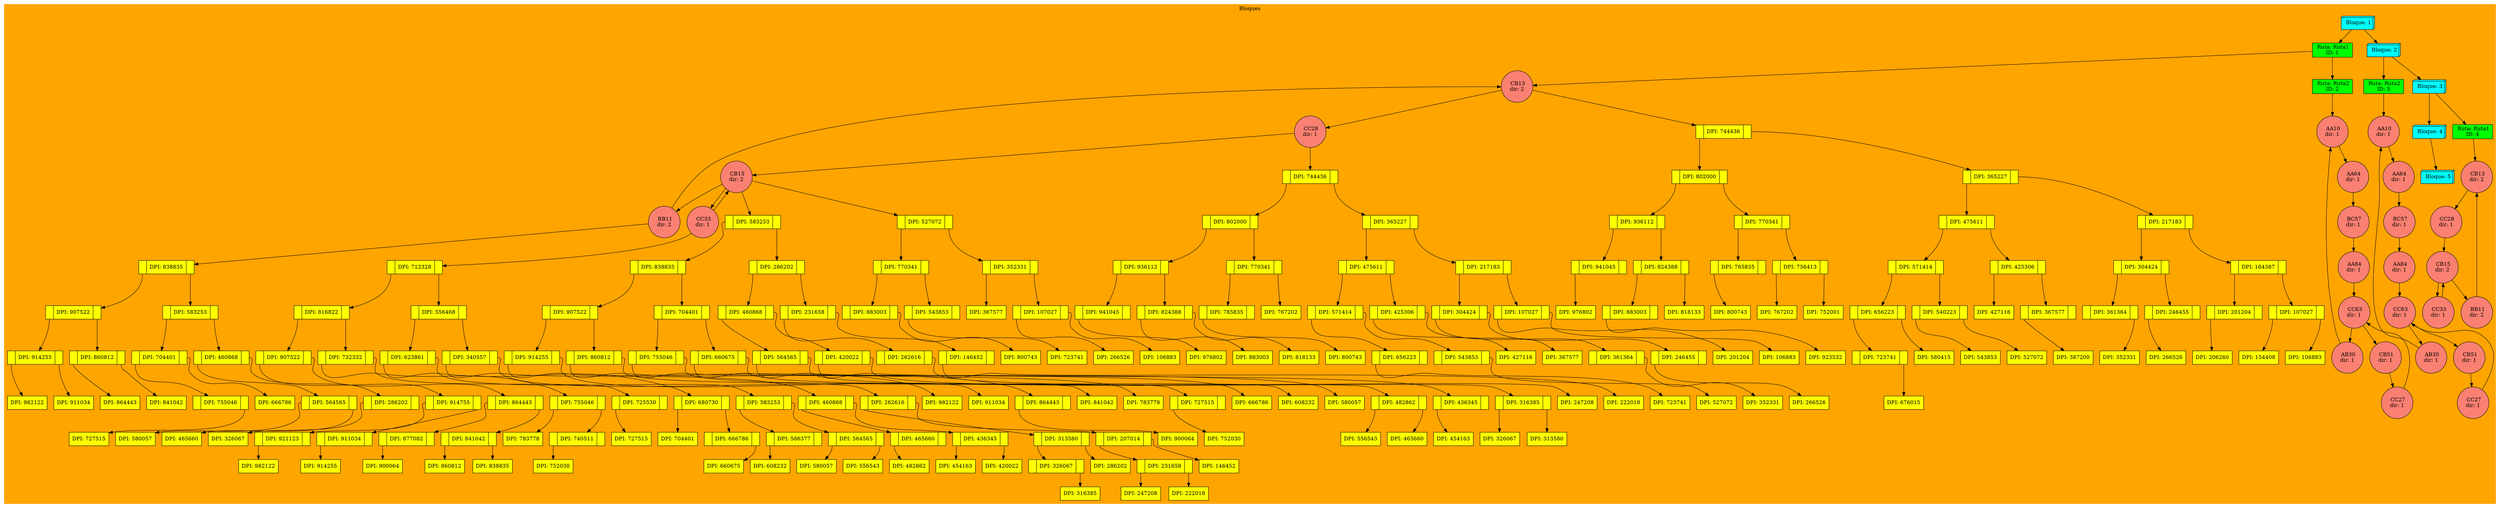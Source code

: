 digraph structs {
 node [shape=record];
 subgraph cluster_1 {
node [style=filled];
"NodoB0"
[ label=" Bloque: 1",shape=box3d,fillcolor=cyan];
"NodoL10"
[ label=" Ruta: Ruta1&#92;nID: 1",shape=box,fillcolor=green];
"NodoG1Ruta1CB13"
[ label=" CB13&#92;ndir: 1",shape=circle,fillcolor=salmon];
"NodoV5"[ label="<C1>| DPI: 744436|<C0>",fillcolor=yellow];
"NodoV0"[ label="<C1>| DPI: 365227|<C0>",fillcolor=yellow];
"NodoV18"[ label="<C1>| DPI: 217183|<C0>",fillcolor=yellow];
"NodoV31"[ label="<C1>| DPI: 164387|<C0>",fillcolor=yellow];
"NodoV22"[ label="<C1>| DPI: 107027|<C0>",fillcolor=yellow];
"NodoV25"[ label=" DPI: 106883",fillcolor=yellow];
NodoV22:C0->NodoV25
"NodoV39"[ label=" DPI: 154408",fillcolor=yellow];
NodoV22:C1->NodoV39
NodoV31:C0->NodoV22
"NodoV3"[ label="<C1>| DPI: 201204|<C0>",fillcolor=yellow];
"NodoV40"[ label=" DPI: 206260",fillcolor=yellow];
NodoV3:C1->NodoV40
NodoV31:C1->NodoV3
NodoV18:C0->NodoV31
"NodoV1"[ label="<C1>| DPI: 304424|<C0>",fillcolor=yellow];
"NodoV14"[ label="<C1>| DPI: 246455|<C0>",fillcolor=yellow];
"NodoV27"[ label=" DPI: 266526",fillcolor=yellow];
NodoV14:C1->NodoV27
NodoV1:C0->NodoV14
"NodoV10"[ label="<C1>| DPI: 361364|<C0>",fillcolor=yellow];
"NodoV26"[ label=" DPI: 352331",fillcolor=yellow];
NodoV10:C0->NodoV26
NodoV1:C1->NodoV10
NodoV18:C1->NodoV1
NodoV0:C0->NodoV18
"NodoV13"[ label="<C1>| DPI: 475611|<C0>",fillcolor=yellow];
"NodoV16"[ label="<C1>| DPI: 425306|<C0>",fillcolor=yellow];
"NodoV28"[ label="<C1>| DPI: 367577|<C0>",fillcolor=yellow];
"NodoV36"[ label=" DPI: 387200",fillcolor=yellow];
NodoV28:C1->NodoV36
NodoV16:C0->NodoV28
"NodoV8"[ label=" DPI: 427116",fillcolor=yellow];
NodoV16:C1->NodoV8
NodoV13:C0->NodoV16
"NodoV7"[ label="<C1>| DPI: 571414|<C0>",fillcolor=yellow];
"NodoV33"[ label="<C1>| DPI: 540223|<C0>",fillcolor=yellow];
"NodoV29"[ label=" DPI: 527072",fillcolor=yellow];
NodoV33:C0->NodoV29
"NodoV24"[ label=" DPI: 543853",fillcolor=yellow];
NodoV33:C1->NodoV24
NodoV7:C0->NodoV33
"NodoV11"[ label="<C1>| DPI: 656223|<C0>",fillcolor=yellow];
"NodoV35"[ label=" DPI: 580415",fillcolor=yellow];
NodoV11:C0->NodoV35
"NodoV30"[ label="<C1>| DPI: 723741|<C0>",fillcolor=yellow];
"NodoV37"[ label=" DPI: 676015",fillcolor=yellow];
NodoV30:C0->NodoV37
NodoV11:C1->NodoV30
NodoV7:C1->NodoV11
NodoV13:C1->NodoV7
NodoV0:C1->NodoV13
NodoV5:C0->NodoV0
"NodoV4"[ label="<C1>| DPI: 802000|<C0>",fillcolor=yellow];
"NodoV20"[ label="<C1>| DPI: 770341|<C0>",fillcolor=yellow];
"NodoV38"[ label="<C1>| DPI: 756413|<C0>",fillcolor=yellow];
"NodoV32"[ label=" DPI: 752001",fillcolor=yellow];
NodoV38:C0->NodoV32
"NodoV15"[ label=" DPI: 767202",fillcolor=yellow];
NodoV38:C1->NodoV15
NodoV20:C0->NodoV38
"NodoV6"[ label="<C1>| DPI: 785835|<C0>",fillcolor=yellow];
"NodoV23"[ label=" DPI: 800743",fillcolor=yellow];
NodoV6:C1->NodoV23
NodoV20:C1->NodoV6
NodoV4:C0->NodoV20
"NodoV9"[ label="<C1>| DPI: 936112|<C0>",fillcolor=yellow];
"NodoV17"[ label="<C1>| DPI: 824388|<C0>",fillcolor=yellow];
"NodoV19"[ label=" DPI: 818133",fillcolor=yellow];
NodoV17:C0->NodoV19
"NodoV21"[ label="<C1>| DPI: 883003|<C0>",fillcolor=yellow];
"NodoV34"[ label=" DPI: 923532",fillcolor=yellow];
NodoV21:C1->NodoV34
NodoV17:C1->NodoV21
NodoV9:C0->NodoV17
"NodoV2"[ label="<C1>| DPI: 941045|<C0>",fillcolor=yellow];
"NodoV12"[ label=" DPI: 976802",fillcolor=yellow];
NodoV2:C1->NodoV12
NodoV9:C1->NodoV2
NodoV4:C1->NodoV9
NodoV5:C1->NodoV4
"NodoG1Ruta1CC28"
[ label=" CC28&#92;ndir: 1",shape=circle,fillcolor=salmon];
"NodoV46"[ label="<C1>| DPI: 744436|<C0>",fillcolor=yellow];
"NodoV41"[ label="<C1>| DPI: 365227|<C0>",fillcolor=yellow];
"NodoV59"[ label="<C1>| DPI: 217183|<C0>",fillcolor=yellow];
"NodoV63"[ label="<C1>| DPI: 107027|<C0>",fillcolor=yellow];
"NodoV66"[ label=" DPI: 106883",fillcolor=yellow];
NodoV63:C0->NodoV66
"NodoV44"[ label=" DPI: 201204",fillcolor=yellow];
NodoV63:C1->NodoV44
NodoV59:C0->NodoV63
"NodoV42"[ label="<C1>| DPI: 304424|<C0>",fillcolor=yellow];
"NodoV55"[ label="<C1>| DPI: 246455|<C0>",fillcolor=yellow];
"NodoV68"[ label=" DPI: 266526",fillcolor=yellow];
NodoV55:C1->NodoV68
NodoV42:C0->NodoV55
"NodoV51"[ label="<C1>| DPI: 361364|<C0>",fillcolor=yellow];
"NodoV67"[ label=" DPI: 352331",fillcolor=yellow];
NodoV51:C0->NodoV67
NodoV42:C1->NodoV51
NodoV59:C1->NodoV42
NodoV41:C0->NodoV59
"NodoV54"[ label="<C1>| DPI: 475611|<C0>",fillcolor=yellow];
"NodoV57"[ label="<C1>| DPI: 425306|<C0>",fillcolor=yellow];
"NodoV69"[ label=" DPI: 367577",fillcolor=yellow];
NodoV57:C0->NodoV69
"NodoV49"[ label=" DPI: 427116",fillcolor=yellow];
NodoV57:C1->NodoV49
NodoV54:C0->NodoV57
"NodoV48"[ label="<C1>| DPI: 571414|<C0>",fillcolor=yellow];
"NodoV65"[ label="<C1>| DPI: 543853|<C0>",fillcolor=yellow];
"NodoV70"[ label=" DPI: 527072",fillcolor=yellow];
NodoV65:C0->NodoV70
NodoV48:C0->NodoV65
"NodoV52"[ label="<C1>| DPI: 656223|<C0>",fillcolor=yellow];
"NodoV71"[ label=" DPI: 723741",fillcolor=yellow];
NodoV52:C1->NodoV71
NodoV48:C1->NodoV52
NodoV54:C1->NodoV48
NodoV41:C1->NodoV54
NodoV46:C0->NodoV41
"NodoV45"[ label="<C1>| DPI: 802000|<C0>",fillcolor=yellow];
"NodoV61"[ label="<C1>| DPI: 770341|<C0>",fillcolor=yellow];
"NodoV56"[ label=" DPI: 767202",fillcolor=yellow];
NodoV61:C0->NodoV56
"NodoV47"[ label="<C1>| DPI: 785835|<C0>",fillcolor=yellow];
"NodoV64"[ label=" DPI: 800743",fillcolor=yellow];
NodoV47:C1->NodoV64
NodoV61:C1->NodoV47
NodoV45:C0->NodoV61
"NodoV50"[ label="<C1>| DPI: 936112|<C0>",fillcolor=yellow];
"NodoV58"[ label="<C1>| DPI: 824388|<C0>",fillcolor=yellow];
"NodoV60"[ label=" DPI: 818133",fillcolor=yellow];
NodoV58:C0->NodoV60
"NodoV62"[ label=" DPI: 883003",fillcolor=yellow];
NodoV58:C1->NodoV62
NodoV50:C0->NodoV58
"NodoV43"[ label="<C1>| DPI: 941045|<C0>",fillcolor=yellow];
"NodoV53"[ label=" DPI: 976802",fillcolor=yellow];
NodoV43:C1->NodoV53
NodoV50:C1->NodoV43
NodoV45:C1->NodoV50
NodoV46:C1->NodoV45
"NodoG1Ruta1CB15"
[ label=" CB15&#92;ndir: 1",shape=circle,fillcolor=salmon];
"NodoV81"[ label="<C1>| DPI: 527072|<C0>",fillcolor=yellow];
"NodoV78"[ label="<C1>| DPI: 352331|<C0>",fillcolor=yellow];
"NodoV74"[ label="<C1>| DPI: 107027|<C0>",fillcolor=yellow];
"NodoV77"[ label=" DPI: 106883",fillcolor=yellow];
NodoV74:C0->NodoV77
"NodoV79"[ label=" DPI: 266526",fillcolor=yellow];
NodoV74:C1->NodoV79
NodoV78:C0->NodoV74
"NodoV80"[ label=" DPI: 367577",fillcolor=yellow];
NodoV78:C1->NodoV80
NodoV81:C0->NodoV78
"NodoV72"[ label="<C1>| DPI: 770341|<C0>",fillcolor=yellow];
"NodoV76"[ label="<C1>| DPI: 543853|<C0>",fillcolor=yellow];
"NodoV82"[ label=" DPI: 723741",fillcolor=yellow];
NodoV76:C1->NodoV82
NodoV72:C0->NodoV76
"NodoV73"[ label="<C1>| DPI: 883003|<C0>",fillcolor=yellow];
"NodoV75"[ label=" DPI: 800743",fillcolor=yellow];
NodoV73:C0->NodoV75
NodoV72:C1->NodoV73
NodoV81:C1->NodoV72
"NodoG1Ruta1CC33"
[ label=" CC33&#92;ndir: 1",shape=circle,fillcolor=salmon];
"NodoV85"[ label="<C1>| DPI: 712328|<C0>",fillcolor=yellow];
"NodoV84"[ label="<C1>| DPI: 556468|<C0>",fillcolor=yellow];
"NodoV83"[ label="<C1>| DPI: 340557|<C0>",fillcolor=yellow];
"NodoV116"[ label="<C1>| DPI: 262616|<C0>",fillcolor=yellow];
"NodoV92"[ label="<C1>| DPI: 207014|<C0>",fillcolor=yellow];
"NodoV118"[ label=" DPI: 146452",fillcolor=yellow];
NodoV92:C0->NodoV118
"NodoV119"[ label="<C1>| DPI: 231658|<C0>",fillcolor=yellow];
"NodoV122"[ label=" DPI: 222018",fillcolor=yellow];
NodoV119:C0->NodoV122
"NodoV126"[ label=" DPI: 247208",fillcolor=yellow];
NodoV119:C1->NodoV126
NodoV92:C1->NodoV119
NodoV116:C0->NodoV92
"NodoV128"[ label="<C1>| DPI: 313580|<C0>",fillcolor=yellow];
"NodoV102"[ label=" DPI: 286202",fillcolor=yellow];
NodoV128:C0->NodoV102
"NodoV108"[ label="<C1>| DPI: 326067|<C0>",fillcolor=yellow];
"NodoV131"[ label=" DPI: 316385",fillcolor=yellow];
NodoV108:C0->NodoV131
NodoV128:C1->NodoV108
NodoV116:C1->NodoV128
NodoV83:C0->NodoV116
"NodoV107"[ label="<C1>| DPI: 460868|<C0>",fillcolor=yellow];
"NodoV120"[ label="<C1>| DPI: 436345|<C0>",fillcolor=yellow];
"NodoV121"[ label=" DPI: 420022",fillcolor=yellow];
NodoV120:C0->NodoV121
"NodoV129"[ label=" DPI: 454163",fillcolor=yellow];
NodoV120:C1->NodoV129
NodoV107:C0->NodoV120
"NodoV106"[ label="<C1>| DPI: 465660|<C0>",fillcolor=yellow];
"NodoV132"[ label=" DPI: 482862",fillcolor=yellow];
NodoV106:C1->NodoV132
NodoV107:C1->NodoV106
NodoV83:C1->NodoV107
NodoV84:C0->NodoV83
"NodoV88"[ label="<C1>| DPI: 623861|<C0>",fillcolor=yellow];
"NodoV103"[ label="<C1>| DPI: 583253|<C0>",fillcolor=yellow];
"NodoV114"[ label="<C1>| DPI: 564565|<C0>",fillcolor=yellow];
"NodoV123"[ label=" DPI: 556543",fillcolor=yellow];
NodoV114:C0->NodoV123
"NodoV112"[ label=" DPI: 580057",fillcolor=yellow];
NodoV114:C1->NodoV112
NodoV103:C0->NodoV114
"NodoV90"[ label="<C1>| DPI: 586377|<C0>",fillcolor=yellow];
"NodoV127"[ label=" DPI: 608232",fillcolor=yellow];
NodoV90:C1->NodoV127
NodoV103:C1->NodoV90
NodoV88:C0->NodoV103
"NodoV89"[ label="<C1>| DPI: 680730|<C0>",fillcolor=yellow];
"NodoV101"[ label="<C1>| DPI: 666786|<C0>",fillcolor=yellow];
"NodoV117"[ label=" DPI: 660675",fillcolor=yellow];
NodoV101:C0->NodoV117
NodoV89:C0->NodoV101
"NodoV110"[ label=" DPI: 704401",fillcolor=yellow];
NodoV89:C1->NodoV110
NodoV88:C1->NodoV89
NodoV84:C1->NodoV88
NodoV85:C0->NodoV84
"NodoV87"[ label="<C1>| DPI: 816822|<C0>",fillcolor=yellow];
"NodoV95"[ label="<C1>| DPI: 732332|<C0>",fillcolor=yellow];
"NodoV86"[ label="<C1>| DPI: 725530|<C0>",fillcolor=yellow];
"NodoV115"[ label=" DPI: 727515",fillcolor=yellow];
NodoV86:C1->NodoV115
NodoV95:C0->NodoV86
"NodoV104"[ label="<C1>| DPI: 755046|<C0>",fillcolor=yellow];
"NodoV96"[ label="<C1>| DPI: 740511|<C0>",fillcolor=yellow];
"NodoV130"[ label=" DPI: 752030",fillcolor=yellow];
NodoV96:C1->NodoV130
NodoV104:C0->NodoV96
"NodoV124"[ label=" DPI: 783778",fillcolor=yellow];
NodoV104:C1->NodoV124
NodoV95:C1->NodoV104
NodoV87:C0->NodoV95
"NodoV98"[ label="<C1>| DPI: 907522|<C0>",fillcolor=yellow];
"NodoV97"[ label="<C1>| DPI: 864443|<C0>",fillcolor=yellow];
"NodoV113"[ label="<C1>| DPI: 841042|<C0>",fillcolor=yellow];
"NodoV100"[ label=" DPI: 838835",fillcolor=yellow];
NodoV113:C0->NodoV100
"NodoV105"[ label=" DPI: 860812",fillcolor=yellow];
NodoV113:C1->NodoV105
NodoV97:C0->NodoV113
"NodoV93"[ label="<C1>| DPI: 877082|<C0>",fillcolor=yellow];
"NodoV125"[ label=" DPI: 900064",fillcolor=yellow];
NodoV93:C1->NodoV125
NodoV97:C1->NodoV93
NodoV98:C0->NodoV97
"NodoV91"[ label="<C1>| DPI: 914755|<C0>",fillcolor=yellow];
"NodoV99"[ label="<C1>| DPI: 911034|<C0>",fillcolor=yellow];
"NodoV109"[ label=" DPI: 914255",fillcolor=yellow];
NodoV99:C1->NodoV109
NodoV91:C0->NodoV99
"NodoV94"[ label="<C1>| DPI: 921123|<C0>",fillcolor=yellow];
"NodoV111"[ label=" DPI: 982122",fillcolor=yellow];
NodoV94:C1->NodoV111
NodoV91:C1->NodoV94
NodoV98:C1->NodoV91
NodoV87:C1->NodoV98
NodoV85:C1->NodoV87
"NodoG1Ruta1CB15"
[ label=" CB15&#92;ndir: 2",shape=circle,fillcolor=salmon];
"NodoV139"[ label="<C1>| DPI: 583253|<C0>",fillcolor=yellow];
"NodoV138"[ label="<C1>| DPI: 286202|<C0>",fillcolor=yellow];
"NodoV155"[ label="<C1>| DPI: 231658|<C0>",fillcolor=yellow];
"NodoV154"[ label="<C1>| DPI: 146452|<C0>",fillcolor=yellow];
"NodoV158"[ label=" DPI: 222018",fillcolor=yellow];
NodoV154:C1->NodoV158
NodoV155:C0->NodoV154
"NodoV152"[ label="<C1>| DPI: 262616|<C0>",fillcolor=yellow];
"NodoV162"[ label=" DPI: 247208",fillcolor=yellow];
NodoV152:C0->NodoV162
NodoV155:C1->NodoV152
NodoV138:C0->NodoV155
"NodoV143"[ label="<C1>| DPI: 460868|<C0>",fillcolor=yellow];
"NodoV157"[ label="<C1>| DPI: 420022|<C0>",fillcolor=yellow];
"NodoV167"[ label="<C1>| DPI: 316385|<C0>",fillcolor=yellow];
"NodoV164"[ label=" DPI: 313580",fillcolor=yellow];
NodoV167:C0->NodoV164
"NodoV144"[ label=" DPI: 326067",fillcolor=yellow];
NodoV167:C1->NodoV144
NodoV157:C0->NodoV167
"NodoV156"[ label="<C1>| DPI: 436345|<C0>",fillcolor=yellow];
"NodoV165"[ label=" DPI: 454163",fillcolor=yellow];
NodoV156:C1->NodoV165
NodoV157:C1->NodoV156
NodoV143:C0->NodoV157
"NodoV150"[ label="<C1>| DPI: 564565|<C0>",fillcolor=yellow];
"NodoV168"[ label="<C1>| DPI: 482862|<C0>",fillcolor=yellow];
"NodoV142"[ label=" DPI: 465660",fillcolor=yellow];
NodoV168:C0->NodoV142
"NodoV159"[ label=" DPI: 556543",fillcolor=yellow];
NodoV168:C1->NodoV159
NodoV150:C0->NodoV168
"NodoV148"[ label=" DPI: 580057",fillcolor=yellow];
NodoV150:C1->NodoV148
NodoV143:C1->NodoV150
NodoV138:C1->NodoV143
NodoV139:C0->NodoV138
"NodoV136"[ label="<C1>| DPI: 838835|<C0>",fillcolor=yellow];
"NodoV146"[ label="<C1>| DPI: 704401|<C0>",fillcolor=yellow];
"NodoV153"[ label="<C1>| DPI: 660675|<C0>",fillcolor=yellow];
"NodoV163"[ label=" DPI: 608232",fillcolor=yellow];
NodoV153:C0->NodoV163
"NodoV137"[ label=" DPI: 666786",fillcolor=yellow];
NodoV153:C1->NodoV137
NodoV146:C0->NodoV153
"NodoV140"[ label="<C1>| DPI: 755046|<C0>",fillcolor=yellow];
"NodoV151"[ label="<C1>| DPI: 727515|<C0>",fillcolor=yellow];
"NodoV166"[ label=" DPI: 752030",fillcolor=yellow];
NodoV151:C1->NodoV166
NodoV140:C0->NodoV151
"NodoV160"[ label=" DPI: 783778",fillcolor=yellow];
NodoV140:C1->NodoV160
NodoV146:C1->NodoV140
NodoV136:C0->NodoV146
"NodoV134"[ label="<C1>| DPI: 907522|<C0>",fillcolor=yellow];
"NodoV141"[ label="<C1>| DPI: 860812|<C0>",fillcolor=yellow];
"NodoV149"[ label=" DPI: 841042",fillcolor=yellow];
NodoV141:C0->NodoV149
"NodoV133"[ label="<C1>| DPI: 864443|<C0>",fillcolor=yellow];
"NodoV161"[ label=" DPI: 900064",fillcolor=yellow];
NodoV133:C1->NodoV161
NodoV141:C1->NodoV133
NodoV134:C0->NodoV141
"NodoV145"[ label="<C1>| DPI: 914255|<C0>",fillcolor=yellow];
"NodoV135"[ label=" DPI: 911034",fillcolor=yellow];
NodoV145:C0->NodoV135
"NodoV147"[ label=" DPI: 982122",fillcolor=yellow];
NodoV145:C1->NodoV147
NodoV134:C1->NodoV145
NodoV136:C1->NodoV134
NodoV139:C1->NodoV136
"NodoG1Ruta1BB11"
[ label=" BB11&#92;ndir: 2",shape=circle,fillcolor=salmon];
"NodoV172"[ label="<C1>| DPI: 838835|<C0>",fillcolor=yellow];
"NodoV175"[ label="<C1>| DPI: 583253|<C0>",fillcolor=yellow];
"NodoV179"[ label="<C1>| DPI: 460868|<C0>",fillcolor=yellow];
"NodoV174"[ label="<C1>| DPI: 286202|<C0>",fillcolor=yellow];
"NodoV180"[ label=" DPI: 326067",fillcolor=yellow];
NodoV174:C1->NodoV180
NodoV179:C0->NodoV174
"NodoV186"[ label="<C1>| DPI: 564565|<C0>",fillcolor=yellow];
"NodoV178"[ label=" DPI: 465660",fillcolor=yellow];
NodoV186:C0->NodoV178
"NodoV184"[ label=" DPI: 580057",fillcolor=yellow];
NodoV186:C1->NodoV184
NodoV179:C1->NodoV186
NodoV175:C0->NodoV179
"NodoV182"[ label="<C1>| DPI: 704401|<C0>",fillcolor=yellow];
"NodoV173"[ label=" DPI: 666786",fillcolor=yellow];
NodoV182:C0->NodoV173
"NodoV176"[ label="<C1>| DPI: 755046|<C0>",fillcolor=yellow];
"NodoV187"[ label=" DPI: 727515",fillcolor=yellow];
NodoV176:C0->NodoV187
NodoV182:C1->NodoV176
NodoV175:C1->NodoV182
NodoV172:C0->NodoV175
"NodoV170"[ label="<C1>| DPI: 907522|<C0>",fillcolor=yellow];
"NodoV177"[ label="<C1>| DPI: 860812|<C0>",fillcolor=yellow];
"NodoV185"[ label=" DPI: 841042",fillcolor=yellow];
NodoV177:C0->NodoV185
"NodoV169"[ label=" DPI: 864443",fillcolor=yellow];
NodoV177:C1->NodoV169
NodoV170:C0->NodoV177
"NodoV181"[ label="<C1>| DPI: 914255|<C0>",fillcolor=yellow];
"NodoV171"[ label=" DPI: 911034",fillcolor=yellow];
NodoV181:C0->NodoV171
"NodoV183"[ label=" DPI: 982122",fillcolor=yellow];
NodoV181:C1->NodoV183
NodoV170:C1->NodoV181
NodoV172:C1->NodoV170
"NodoG1Ruta1CB13"
[ label=" CB13&#92;ndir: 2",shape=circle,fillcolor=salmon];
"NodoL11"
[ label=" Ruta: Ruta2&#92;nID: 2",shape=box,fillcolor=green];
"NodoG1Ruta2AA10"
[ label=" AA10&#92;ndir: 1",shape=circle,fillcolor=salmon];
"NodoG1Ruta2AA64"
[ label=" AA64&#92;ndir: 1",shape=circle,fillcolor=salmon];
"NodoG1Ruta2BC57"
[ label=" BC57&#92;ndir: 1",shape=circle,fillcolor=salmon];
"NodoG1Ruta2AA84"
[ label=" AA84&#92;ndir: 1",shape=circle,fillcolor=salmon];
"NodoG1Ruta2CC63"
[ label=" CC63&#92;ndir: 1",shape=circle,fillcolor=salmon];
"NodoG1Ruta2CB51"
[ label=" CB51&#92;ndir: 1",shape=circle,fillcolor=salmon];
"NodoG1Ruta2CC27"
[ label=" CC27&#92;ndir: 1",shape=circle,fillcolor=salmon];
"NodoG1Ruta2CC63"
[ label=" CC63&#92;ndir: 1",shape=circle,fillcolor=salmon];
"NodoG1Ruta2AB30"
[ label=" AB30&#92;ndir: 1",shape=circle,fillcolor=salmon];
"NodoG1Ruta2AA10"
[ label=" AA10&#92;ndir: 1",shape=circle,fillcolor=salmon];
"NodoB1"
[ label=" Bloque: 2",shape=box3d,fillcolor=cyan];
"NodoL20"
[ label=" Ruta: Ruta2&#92;nID: 3",shape=box,fillcolor=green];
"NodoG2Ruta2AA10"
[ label=" AA10&#92;ndir: 1",shape=circle,fillcolor=salmon];
"NodoG2Ruta2AA64"
[ label=" AA64&#92;ndir: 1",shape=circle,fillcolor=salmon];
"NodoG2Ruta2BC57"
[ label=" BC57&#92;ndir: 1",shape=circle,fillcolor=salmon];
"NodoG2Ruta2AA84"
[ label=" AA84&#92;ndir: 1",shape=circle,fillcolor=salmon];
"NodoG2Ruta2CC63"
[ label=" CC63&#92;ndir: 1",shape=circle,fillcolor=salmon];
"NodoG2Ruta2CB51"
[ label=" CB51&#92;ndir: 1",shape=circle,fillcolor=salmon];
"NodoG2Ruta2CC27"
[ label=" CC27&#92;ndir: 1",shape=circle,fillcolor=salmon];
"NodoG2Ruta2CC63"
[ label=" CC63&#92;ndir: 1",shape=circle,fillcolor=salmon];
"NodoG2Ruta2AB30"
[ label=" AB30&#92;ndir: 1",shape=circle,fillcolor=salmon];
"NodoG2Ruta2AA10"
[ label=" AA10&#92;ndir: 1",shape=circle,fillcolor=salmon];
"NodoB2"
[ label=" Bloque: 3",shape=box3d,fillcolor=cyan];
"NodoL30"
[ label=" Ruta: Ruta1&#92;nID: 4",shape=box,fillcolor=green];
"NodoG3Ruta1CB13"
[ label=" CB13&#92;ndir: 1",shape=circle,fillcolor=salmon];
"NodoG3Ruta1CC28"
[ label=" CC28&#92;ndir: 1",shape=circle,fillcolor=salmon];
"NodoG3Ruta1CB15"
[ label=" CB15&#92;ndir: 1",shape=circle,fillcolor=salmon];
"NodoG3Ruta1CC33"
[ label=" CC33&#92;ndir: 1",shape=circle,fillcolor=salmon];
"NodoG3Ruta1CB15"
[ label=" CB15&#92;ndir: 2",shape=circle,fillcolor=salmon];
"NodoG3Ruta1BB11"
[ label=" BB11&#92;ndir: 2",shape=circle,fillcolor=salmon];
"NodoG3Ruta1CB13"
[ label=" CB13&#92;ndir: 2",shape=circle,fillcolor=salmon];
"NodoB3"
[ label=" Bloque: 4",shape=box3d,fillcolor=cyan];
"NodoB4"
[ label=" Bloque: 5",shape=box3d,fillcolor=cyan];
NodoB0 -> NodoB1;NodoB0 -> NodoL10;NodoL10 -> NodoL11;NodoL10 -> NodoG1Ruta1CB13;NodoG1Ruta1CB13 -> NodoG1Ruta1CC28;NodoG1Ruta1CB13 -> NodoV5;NodoG1Ruta1CC28 -> NodoG1Ruta1CB15;NodoG1Ruta1CC28 -> NodoV46;NodoG1Ruta1CB15 -> NodoG1Ruta1CC33;NodoG1Ruta1CB15 -> NodoV81;NodoG1Ruta1CC33 -> NodoG1Ruta1CB15;NodoG1Ruta1CC33 -> NodoV85;NodoG1Ruta1CB15 -> NodoG1Ruta1BB11;NodoG1Ruta1CB15 -> NodoV139;NodoG1Ruta1BB11 -> NodoG1Ruta1CB13;NodoG1Ruta1BB11 -> NodoV172;NodoL11 -> NodoG1Ruta2AA10;NodoG1Ruta2AA10 -> NodoG1Ruta2AA64;NodoG1Ruta2AA64 -> NodoG1Ruta2BC57;NodoG1Ruta2BC57 -> NodoG1Ruta2AA84;NodoG1Ruta2AA84 -> NodoG1Ruta2CC63;NodoG1Ruta2CC63 -> NodoG1Ruta2CB51;NodoG1Ruta2CB51 -> NodoG1Ruta2CC27;NodoG1Ruta2CC27 -> NodoG1Ruta2CC63;NodoG1Ruta2CC63 -> NodoG1Ruta2AB30;NodoG1Ruta2AB30 -> NodoG1Ruta2AA10;NodoB1 -> NodoB2;NodoB1 -> NodoL20;NodoL20 -> NodoG2Ruta2AA10;NodoG2Ruta2AA10 -> NodoG2Ruta2AA64;NodoG2Ruta2AA64 -> NodoG2Ruta2BC57;NodoG2Ruta2BC57 -> NodoG2Ruta2AA84;NodoG2Ruta2AA84 -> NodoG2Ruta2CC63;NodoG2Ruta2CC63 -> NodoG2Ruta2CB51;NodoG2Ruta2CB51 -> NodoG2Ruta2CC27;NodoG2Ruta2CC27 -> NodoG2Ruta2CC63;NodoG2Ruta2CC63 -> NodoG2Ruta2AB30;NodoG2Ruta2AB30 -> NodoG2Ruta2AA10;NodoB2 -> NodoB3;NodoB2 -> NodoL30;NodoL30 -> NodoG3Ruta1CB13;NodoG3Ruta1CB13 -> NodoG3Ruta1CC28;NodoG3Ruta1CC28 -> NodoG3Ruta1CB15;NodoG3Ruta1CB15 -> NodoG3Ruta1CC33;NodoG3Ruta1CC33 -> NodoG3Ruta1CB15;NodoG3Ruta1CB15 -> NodoG3Ruta1BB11;NodoG3Ruta1BB11 -> NodoG3Ruta1CB13;NodoB3 -> NodoB4;color="orange"
style ="filled, bold"
label ="Bloques"
}
}